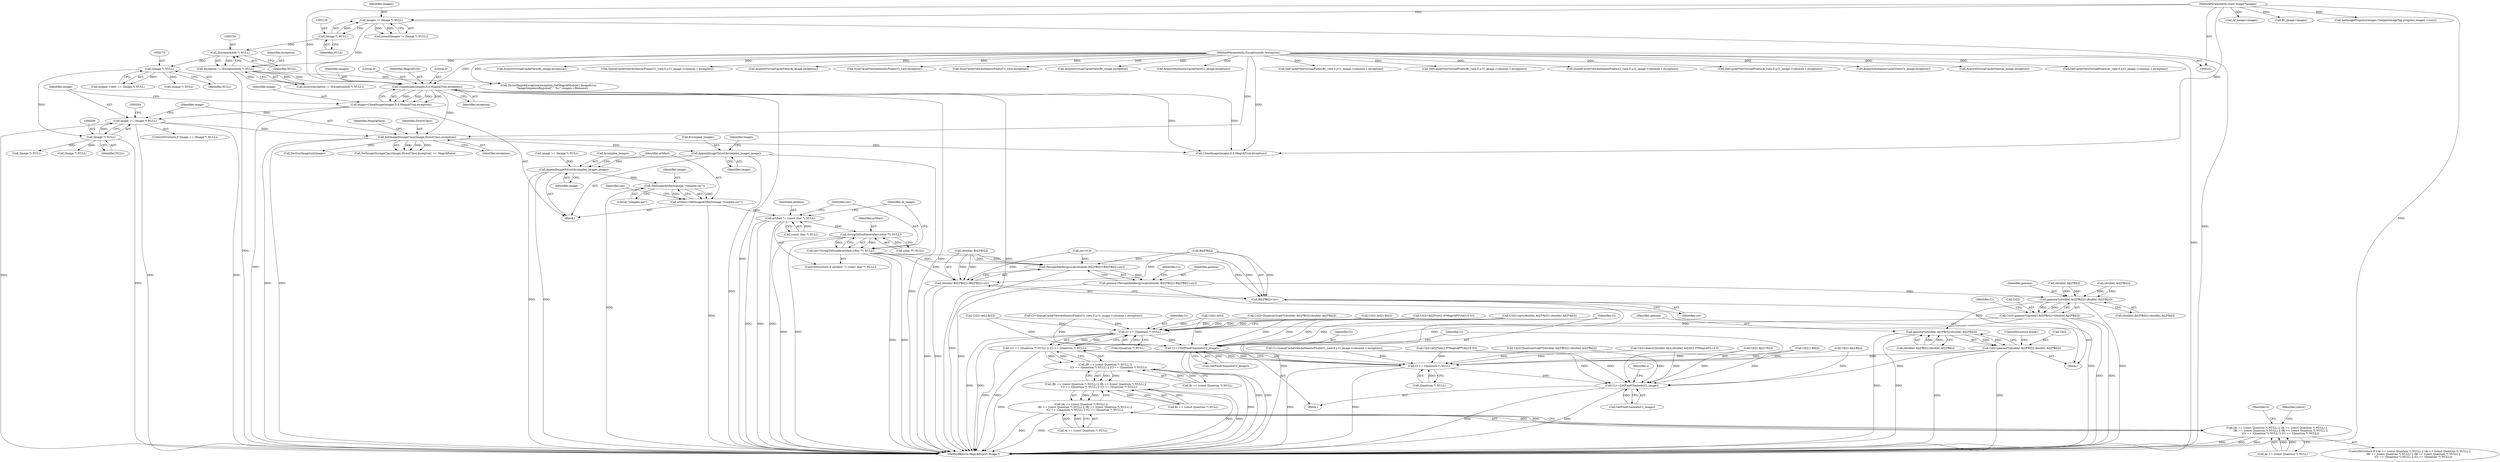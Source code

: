 digraph "0_ImageMagick6_61135001a625364e29bdce83832f043eebde7b5a@pointer" {
"1000228" [label="(Call,AppendImageToList(&complex_images,image))"];
"1000208" [label="(Call,SetImageStorageClass(image,DirectClass,exception))"];
"1000197" [label="(Call,image == (Image *) NULL)"];
"1000188" [label="(Call,image=CloneImage(images,0,0,MagickTrue,exception))"];
"1000190" [label="(Call,CloneImage(images,0,0,MagickTrue,exception))"];
"1000126" [label="(Call,images != (Image *) NULL)"];
"1000102" [label="(MethodParameterIn,const Image *images)"];
"1000128" [label="(Call,(Image *) NULL)"];
"1000153" [label="(Call,exception != (ExceptionInfo *) NULL)"];
"1000104" [label="(MethodParameterIn,ExceptionInfo *exception)"];
"1000155" [label="(Call,(ExceptionInfo *) NULL)"];
"1000199" [label="(Call,(Image *) NULL)"];
"1000169" [label="(Call,(Image *) NULL)"];
"1000253" [label="(Call,AppendImageToList(&complex_images,image))"];
"1000259" [label="(Call,GetImageArtifact(image,\"complex:snr\"))"];
"1000257" [label="(Call,artifact=GetImageArtifact(image,\"complex:snr\"))"];
"1000266" [label="(Call,artifact != (const char *) NULL)"];
"1000273" [label="(Call,StringToDouble(artifact,(char **) NULL))"];
"1000271" [label="(Call,snr=StringToDouble(artifact,(char **) NULL))"];
"1000586" [label="(Call,PerceptibleReciprocal((double) Br[i]*Br[i]+Bi[i]*Bi[i]+snr))"];
"1000584" [label="(Call,gamma=PerceptibleReciprocal((double) Br[i]*Br[i]+Bi[i]*Bi[i]+snr))"];
"1000610" [label="(Call,gamma*((double) Ar[i]*Br[i]+(double) Ai[i]*Bi[i]))"];
"1000606" [label="(Call,Cr[i]=gamma*((double) Ar[i]*Br[i]+(double) Ai[i]*Bi[i]))"];
"1000491" [label="(Call,Cr == (Quantum *) NULL)"];
"1000490" [label="(Call,(Cr == (Quantum *) NULL) || (Ci == (Quantum *) NULL))"];
"1000484" [label="(Call,(Bi == (const Quantum *) NULL) ||\n        (Cr == (Quantum *) NULL) || (Ci == (Quantum *) NULL))"];
"1000478" [label="(Call,(Br == (const Quantum *) NULL) || (Bi == (const Quantum *) NULL) ||\n        (Cr == (Quantum *) NULL) || (Ci == (Quantum *) NULL))"];
"1000472" [label="(Call,(Ai == (const Quantum *) NULL) || \n        (Br == (const Quantum *) NULL) || (Bi == (const Quantum *) NULL) ||\n        (Cr == (Quantum *) NULL) || (Ci == (Quantum *) NULL))"];
"1000466" [label="(Call,(Ar == (const Quantum *) NULL) || (Ai == (const Quantum *) NULL) || \n        (Br == (const Quantum *) NULL) || (Bi == (const Quantum *) NULL) ||\n        (Cr == (Quantum *) NULL) || (Ci == (Quantum *) NULL))"];
"1000838" [label="(Call,Cr+=GetPixelChannels(Cr_image))"];
"1000635" [label="(Call,gamma*((double) Ai[i]*Br[i]-(double) Ar[i]*Bi[i]))"];
"1000631" [label="(Call,Ci[i]=gamma*((double) Ai[i]*Br[i]-(double) Ar[i]*Bi[i]))"];
"1000496" [label="(Call,Ci == (Quantum *) NULL)"];
"1000842" [label="(Call,Ci+=GetPixelChannels(Ci_image))"];
"1000587" [label="(Call,(double) Br[i]*Br[i]+Bi[i]*Bi[i]+snr)"];
"1000597" [label="(Call,Bi[i]*Bi[i]+snr)"];
"1000423" [label="(Call,GetCacheViewVirtualPixels(Br_view,0,y,Cr_image->columns,1,exception))"];
"1000611" [label="(Identifier,gamma)"];
"1000263" [label="(Identifier,snr)"];
"1000274" [label="(Identifier,artifact)"];
"1000612" [label="(Call,(double) Ar[i]*Br[i]+(double) Ai[i]*Bi[i])"];
"1000598" [label="(Call,Bi[i]*Bi[i])"];
"1000272" [label="(Identifier,snr)"];
"1000191" [label="(Identifier,images)"];
"1000478" [label="(Call,(Br == (const Quantum *) NULL) || (Bi == (const Quantum *) NULL) ||\n        (Cr == (Quantum *) NULL) || (Ci == (Quantum *) NULL))"];
"1000707" [label="(Call,Cr[i]=QuantumScale*((double) Ar[i]*Br[i]-(double) Ai[i]*Bi[i]))"];
"1000257" [label="(Call,artifact=GetImageArtifact(image,\"complex:snr\"))"];
"1000484" [label="(Call,(Bi == (const Quantum *) NULL) ||\n        (Cr == (Quantum *) NULL) || (Ci == (Quantum *) NULL))"];
"1000498" [label="(Call,(Quantum *) NULL)"];
"1000199" [label="(Call,(Image *) NULL)"];
"1000266" [label="(Call,artifact != (const char *) NULL)"];
"1000490" [label="(Call,(Cr == (Quantum *) NULL) || (Ci == (Quantum *) NULL))"];
"1000192" [label="(Literal,0)"];
"1000125" [label="(Call,assert(images != (Image *) NULL))"];
"1000229" [label="(Call,&complex_images)"];
"1000584" [label="(Call,gamma=PerceptibleReciprocal((double) Br[i]*Br[i]+Bi[i]*Bi[i]+snr))"];
"1000656" [label="(ControlStructure,break;)"];
"1000165" [label="(Call,images->next == (Image *) NULL)"];
"1000473" [label="(Call,Ai == (const Quantum *) NULL)"];
"1000275" [label="(Call,(char **) NULL)"];
"1000605" [label="(Identifier,snr)"];
"1000154" [label="(Identifier,exception)"];
"1000254" [label="(Call,&complex_images)"];
"1000550" [label="(Call,Ci[i]=Ai[i]+Bi[i])"];
"1000196" [label="(ControlStructure,if (image == (Image *) NULL))"];
"1000278" [label="(Call,Ar_image=images)"];
"1000810" [label="(Call,Ci[i]=Ai[i]-Bi[i])"];
"1000582" [label="(Block,)"];
"1000587" [label="(Call,(double) Br[i]*Br[i]+Bi[i]*Bi[i]+snr)"];
"1000485" [label="(Call,Bi == (const Quantum *) NULL)"];
"1000843" [label="(Identifier,Ci)"];
"1000212" [label="(Identifier,MagickFalse)"];
"1000508" [label="(Identifier,x)"];
"1000479" [label="(Call,Br == (const Quantum *) NULL)"];
"1000840" [label="(Call,GetPixelChannels(Cr_image))"];
"1000228" [label="(Call,AppendImageToList(&complex_images,image))"];
"1000434" [label="(Call,GetCacheViewVirtualPixels(Bi_view,0,y,Cr_image->columns,1,exception))"];
"1000844" [label="(Call,GetPixelChannels(Ci_image))"];
"1000493" [label="(Call,(Quantum *) NULL)"];
"1000185" [label="(Call,(Image *) NULL)"];
"1000613" [label="(Call,(double) Ar[i]*Br[i])"];
"1000497" [label="(Identifier,Ci)"];
"1000518" [label="(Identifier,x)"];
"1000454" [label="(Call,Ci=QueueCacheViewAuthenticPixels(Ci_view,0,y,Ci_image->columns,1,exception))"];
"1000104" [label="(MethodParameterIn,ExceptionInfo *exception)"];
"1000732" [label="(Call,Ci[i]=QuantumScale*((double) Ai[i]*Br[i]+(double) Ar[i]*Bi[i]))"];
"1000261" [label="(Literal,\"complex:snr\")"];
"1000243" [label="(Call,(Image *) NULL)"];
"1000127" [label="(Identifier,images)"];
"1000636" [label="(Identifier,gamma)"];
"1000635" [label="(Call,gamma*((double) Ai[i]*Br[i]-(double) Ar[i]*Bi[i]))"];
"1000286" [label="(Call,Br_image=images)"];
"1000211" [label="(Identifier,exception)"];
"1000203" [label="(Call,(Image *) NULL)"];
"1000456" [label="(Call,QueueCacheViewAuthenticPixels(Ci_view,0,y,Ci_image->columns,1,exception))"];
"1000412" [label="(Call,GetCacheViewVirtualPixels(Ai_view,0,y,Cr_image->columns,1,exception))"];
"1000842" [label="(Call,Ci+=GetPixelChannels(Ci_image))"];
"1000363" [label="(Call,AcquireAuthenticCacheView(Cr_image,exception))"];
"1000572" [label="(Call,Ci[i]=(-Bi[i]))"];
"1000260" [label="(Identifier,image)"];
"1000503" [label="(Identifier,status)"];
"1000190" [label="(Call,CloneImage(images,0,0,MagickTrue,exception))"];
"1000878" [label="(Call,SetImageProgress(images,ComplexImageTag,progress,images->rows))"];
"1000588" [label="(Call,(double) Br[i]*Br[i])"];
"1000233" [label="(Identifier,image)"];
"1000597" [label="(Call,Bi[i]*Bi[i]+snr)"];
"1000343" [label="(Call,AcquireVirtualCacheView(Ar_image,exception))"];
"1000126" [label="(Call,images != (Image *) NULL)"];
"1000259" [label="(Call,GetImageArtifact(image,\"complex:snr\"))"];
"1000207" [label="(Call,SetImageStorageClass(image,DirectClass,exception) == MagickFalse)"];
"1000267" [label="(Identifier,artifact)"];
"1000231" [label="(Identifier,image)"];
"1000268" [label="(Call,(const char *) NULL)"];
"1000157" [label="(Identifier,NULL)"];
"1000401" [label="(Call,GetCacheViewVirtualPixels(Ar_view,0,y,Cr_image->columns,1,exception))"];
"1000128" [label="(Call,(Image *) NULL)"];
"1000492" [label="(Identifier,Cr)"];
"1000608" [label="(Identifier,Cr)"];
"1000201" [label="(Identifier,NULL)"];
"1000606" [label="(Call,Cr[i]=gamma*((double) Ar[i]*Br[i]+(double) Ai[i]*Bi[i]))"];
"1000279" [label="(Identifier,Ar_image)"];
"1000622" [label="(Call,(double) Ai[i]*Bi[i])"];
"1000130" [label="(Identifier,NULL)"];
"1000496" [label="(Call,Ci == (Quantum *) NULL)"];
"1000169" [label="(Call,(Image *) NULL)"];
"1000189" [label="(Identifier,image)"];
"1000565" [label="(Call,Cr[i]=Ar[i])"];
"1000209" [label="(Identifier,image)"];
"1000256" [label="(Identifier,image)"];
"1000188" [label="(Call,image=CloneImage(images,0,0,MagickTrue,exception))"];
"1000358" [label="(Call,AcquireVirtualCacheView(Bi_image,exception))"];
"1000445" [label="(Call,QueueCacheViewAuthenticPixels(Cr_view,0,y,Cr_image->columns,1,exception))"];
"1000926" [label="(MethodReturn,MagickExport Image *)"];
"1000348" [label="(Call,AcquireVirtualCacheView(Ai_image,exception))"];
"1000472" [label="(Call,(Ai == (const Quantum *) NULL) || \n        (Br == (const Quantum *) NULL) || (Bi == (const Quantum *) NULL) ||\n        (Cr == (Quantum *) NULL) || (Ci == (Quantum *) NULL))"];
"1000585" [label="(Identifier,gamma)"];
"1000443" [label="(Call,Cr=QueueCacheViewAuthenticPixels(Cr_view,0,y,Cr_image->columns,1,exception))"];
"1000466" [label="(Call,(Ar == (const Quantum *) NULL) || (Ai == (const Quantum *) NULL) || \n        (Br == (const Quantum *) NULL) || (Bi == (const Quantum *) NULL) ||\n        (Cr == (Quantum *) NULL) || (Ci == (Quantum *) NULL))"];
"1000519" [label="(Block,)"];
"1000195" [label="(Identifier,exception)"];
"1000778" [label="(Call,Ci[i]=Ar[i]*sin(2.0*MagickPI*(Ai[i]-0.5)))"];
"1000633" [label="(Identifier,Ci)"];
"1000467" [label="(Call,Ar == (const Quantum *) NULL)"];
"1000153" [label="(Call,exception != (ExceptionInfo *) NULL)"];
"1000253" [label="(Call,AppendImageToList(&complex_images,image))"];
"1000586" [label="(Call,PerceptibleReciprocal((double) Br[i]*Br[i]+Bi[i]*Bi[i]+snr))"];
"1000799" [label="(Call,Cr[i]=Ar[i]-Br[i])"];
"1000234" [label="(Call,CloneImage(images,0,0,MagickTrue,exception))"];
"1000683" [label="(Call,Ci[i]=atan2((double) Ai[i],(double) Ar[i])/(2.0*MagickPI)+0.5)"];
"1000839" [label="(Identifier,Cr)"];
"1000198" [label="(Identifier,image)"];
"1000491" [label="(Call,Cr == (Quantum *) NULL)"];
"1000197" [label="(Call,image == (Image *) NULL)"];
"1000273" [label="(Call,StringToDouble(artifact,(char **) NULL))"];
"1000539" [label="(Call,Cr[i]=Ar[i]+Br[i])"];
"1000607" [label="(Call,Cr[i])"];
"1000265" [label="(ControlStructure,if (artifact != (const char *) NULL))"];
"1000175" [label="(Call,ThrowMagickException(exception,GetMagickModule(),ImageError,\n        \"ImageSequenceRequired\",\"`%s'\",images->filename))"];
"1000155" [label="(Call,(ExceptionInfo *) NULL)"];
"1000194" [label="(Identifier,MagickTrue)"];
"1000271" [label="(Call,snr=StringToDouble(artifact,(char **) NULL))"];
"1000465" [label="(ControlStructure,if ((Ar == (const Quantum *) NULL) || (Ai == (const Quantum *) NULL) || \n        (Br == (const Quantum *) NULL) || (Bi == (const Quantum *) NULL) ||\n        (Cr == (Quantum *) NULL) || (Ci == (Quantum *) NULL)))"];
"1000760" [label="(Call,Cr[i]=Ar[i]*cos(2.0*MagickPI*(Ai[i]-0.5)))"];
"1000848" [label="(Call,SyncCacheViewAuthenticPixels(Ci_view,exception))"];
"1000216" [label="(Call,DestroyImageList(image))"];
"1000838" [label="(Call,Cr+=GetPixelChannels(Cr_image))"];
"1000857" [label="(Call,SyncCacheViewAuthenticPixels(Cr_view,exception))"];
"1000262" [label="(Call,snr=0.0)"];
"1000210" [label="(Identifier,DirectClass)"];
"1000258" [label="(Identifier,artifact)"];
"1000102" [label="(MethodParameterIn,const Image *images)"];
"1000632" [label="(Call,Ci[i])"];
"1000631" [label="(Call,Ci[i]=gamma*((double) Ai[i]*Br[i]-(double) Ar[i]*Bi[i]))"];
"1000241" [label="(Call,image == (Image *) NULL)"];
"1000208" [label="(Call,SetImageStorageClass(image,DirectClass,exception))"];
"1000637" [label="(Call,(double) Ai[i]*Br[i]-(double) Ar[i]*Bi[i])"];
"1000105" [label="(Block,)"];
"1000193" [label="(Literal,0)"];
"1000152" [label="(Call,assert(exception != (ExceptionInfo *) NULL))"];
"1000353" [label="(Call,AcquireVirtualCacheView(Br_image,exception))"];
"1000171" [label="(Identifier,NULL)"];
"1000610" [label="(Call,gamma*((double) Ar[i]*Br[i]+(double) Ai[i]*Bi[i]))"];
"1000368" [label="(Call,AcquireAuthenticCacheView(Ci_image,exception))"];
"1000659" [label="(Call,Cr[i]=sqrt((double) Ar[i]*Ar[i]+(double) Ai[i]*Ai[i]))"];
"1000228" -> "1000105"  [label="AST: "];
"1000228" -> "1000231"  [label="CFG: "];
"1000229" -> "1000228"  [label="AST: "];
"1000231" -> "1000228"  [label="AST: "];
"1000233" -> "1000228"  [label="CFG: "];
"1000228" -> "1000926"  [label="DDG: "];
"1000228" -> "1000926"  [label="DDG: "];
"1000208" -> "1000228"  [label="DDG: "];
"1000228" -> "1000253"  [label="DDG: "];
"1000208" -> "1000207"  [label="AST: "];
"1000208" -> "1000211"  [label="CFG: "];
"1000209" -> "1000208"  [label="AST: "];
"1000210" -> "1000208"  [label="AST: "];
"1000211" -> "1000208"  [label="AST: "];
"1000212" -> "1000208"  [label="CFG: "];
"1000208" -> "1000926"  [label="DDG: "];
"1000208" -> "1000926"  [label="DDG: "];
"1000208" -> "1000207"  [label="DDG: "];
"1000208" -> "1000207"  [label="DDG: "];
"1000208" -> "1000207"  [label="DDG: "];
"1000197" -> "1000208"  [label="DDG: "];
"1000190" -> "1000208"  [label="DDG: "];
"1000104" -> "1000208"  [label="DDG: "];
"1000208" -> "1000216"  [label="DDG: "];
"1000208" -> "1000234"  [label="DDG: "];
"1000197" -> "1000196"  [label="AST: "];
"1000197" -> "1000199"  [label="CFG: "];
"1000198" -> "1000197"  [label="AST: "];
"1000199" -> "1000197"  [label="AST: "];
"1000204" -> "1000197"  [label="CFG: "];
"1000209" -> "1000197"  [label="CFG: "];
"1000197" -> "1000926"  [label="DDG: "];
"1000197" -> "1000926"  [label="DDG: "];
"1000197" -> "1000926"  [label="DDG: "];
"1000188" -> "1000197"  [label="DDG: "];
"1000199" -> "1000197"  [label="DDG: "];
"1000188" -> "1000105"  [label="AST: "];
"1000188" -> "1000190"  [label="CFG: "];
"1000189" -> "1000188"  [label="AST: "];
"1000190" -> "1000188"  [label="AST: "];
"1000198" -> "1000188"  [label="CFG: "];
"1000188" -> "1000926"  [label="DDG: "];
"1000190" -> "1000188"  [label="DDG: "];
"1000190" -> "1000188"  [label="DDG: "];
"1000190" -> "1000188"  [label="DDG: "];
"1000190" -> "1000188"  [label="DDG: "];
"1000190" -> "1000195"  [label="CFG: "];
"1000191" -> "1000190"  [label="AST: "];
"1000192" -> "1000190"  [label="AST: "];
"1000193" -> "1000190"  [label="AST: "];
"1000194" -> "1000190"  [label="AST: "];
"1000195" -> "1000190"  [label="AST: "];
"1000190" -> "1000926"  [label="DDG: "];
"1000190" -> "1000926"  [label="DDG: "];
"1000190" -> "1000926"  [label="DDG: "];
"1000126" -> "1000190"  [label="DDG: "];
"1000102" -> "1000190"  [label="DDG: "];
"1000153" -> "1000190"  [label="DDG: "];
"1000104" -> "1000190"  [label="DDG: "];
"1000190" -> "1000234"  [label="DDG: "];
"1000190" -> "1000234"  [label="DDG: "];
"1000126" -> "1000125"  [label="AST: "];
"1000126" -> "1000128"  [label="CFG: "];
"1000127" -> "1000126"  [label="AST: "];
"1000128" -> "1000126"  [label="AST: "];
"1000125" -> "1000126"  [label="CFG: "];
"1000126" -> "1000926"  [label="DDG: "];
"1000126" -> "1000125"  [label="DDG: "];
"1000126" -> "1000125"  [label="DDG: "];
"1000102" -> "1000126"  [label="DDG: "];
"1000128" -> "1000126"  [label="DDG: "];
"1000102" -> "1000101"  [label="AST: "];
"1000102" -> "1000926"  [label="DDG: "];
"1000102" -> "1000234"  [label="DDG: "];
"1000102" -> "1000278"  [label="DDG: "];
"1000102" -> "1000286"  [label="DDG: "];
"1000102" -> "1000878"  [label="DDG: "];
"1000128" -> "1000130"  [label="CFG: "];
"1000129" -> "1000128"  [label="AST: "];
"1000130" -> "1000128"  [label="AST: "];
"1000128" -> "1000155"  [label="DDG: "];
"1000153" -> "1000152"  [label="AST: "];
"1000153" -> "1000155"  [label="CFG: "];
"1000154" -> "1000153"  [label="AST: "];
"1000155" -> "1000153"  [label="AST: "];
"1000152" -> "1000153"  [label="CFG: "];
"1000153" -> "1000926"  [label="DDG: "];
"1000153" -> "1000152"  [label="DDG: "];
"1000153" -> "1000152"  [label="DDG: "];
"1000104" -> "1000153"  [label="DDG: "];
"1000155" -> "1000153"  [label="DDG: "];
"1000153" -> "1000175"  [label="DDG: "];
"1000104" -> "1000101"  [label="AST: "];
"1000104" -> "1000926"  [label="DDG: "];
"1000104" -> "1000175"  [label="DDG: "];
"1000104" -> "1000234"  [label="DDG: "];
"1000104" -> "1000343"  [label="DDG: "];
"1000104" -> "1000348"  [label="DDG: "];
"1000104" -> "1000353"  [label="DDG: "];
"1000104" -> "1000358"  [label="DDG: "];
"1000104" -> "1000363"  [label="DDG: "];
"1000104" -> "1000368"  [label="DDG: "];
"1000104" -> "1000401"  [label="DDG: "];
"1000104" -> "1000412"  [label="DDG: "];
"1000104" -> "1000423"  [label="DDG: "];
"1000104" -> "1000434"  [label="DDG: "];
"1000104" -> "1000445"  [label="DDG: "];
"1000104" -> "1000456"  [label="DDG: "];
"1000104" -> "1000848"  [label="DDG: "];
"1000104" -> "1000857"  [label="DDG: "];
"1000155" -> "1000157"  [label="CFG: "];
"1000156" -> "1000155"  [label="AST: "];
"1000157" -> "1000155"  [label="AST: "];
"1000155" -> "1000169"  [label="DDG: "];
"1000199" -> "1000201"  [label="CFG: "];
"1000200" -> "1000199"  [label="AST: "];
"1000201" -> "1000199"  [label="AST: "];
"1000199" -> "1000926"  [label="DDG: "];
"1000169" -> "1000199"  [label="DDG: "];
"1000199" -> "1000203"  [label="DDG: "];
"1000199" -> "1000243"  [label="DDG: "];
"1000169" -> "1000165"  [label="AST: "];
"1000169" -> "1000171"  [label="CFG: "];
"1000170" -> "1000169"  [label="AST: "];
"1000171" -> "1000169"  [label="AST: "];
"1000165" -> "1000169"  [label="CFG: "];
"1000169" -> "1000165"  [label="DDG: "];
"1000169" -> "1000185"  [label="DDG: "];
"1000253" -> "1000105"  [label="AST: "];
"1000253" -> "1000256"  [label="CFG: "];
"1000254" -> "1000253"  [label="AST: "];
"1000256" -> "1000253"  [label="AST: "];
"1000258" -> "1000253"  [label="CFG: "];
"1000253" -> "1000926"  [label="DDG: "];
"1000253" -> "1000926"  [label="DDG: "];
"1000241" -> "1000253"  [label="DDG: "];
"1000253" -> "1000259"  [label="DDG: "];
"1000259" -> "1000257"  [label="AST: "];
"1000259" -> "1000261"  [label="CFG: "];
"1000260" -> "1000259"  [label="AST: "];
"1000261" -> "1000259"  [label="AST: "];
"1000257" -> "1000259"  [label="CFG: "];
"1000259" -> "1000926"  [label="DDG: "];
"1000259" -> "1000257"  [label="DDG: "];
"1000259" -> "1000257"  [label="DDG: "];
"1000257" -> "1000105"  [label="AST: "];
"1000258" -> "1000257"  [label="AST: "];
"1000263" -> "1000257"  [label="CFG: "];
"1000257" -> "1000926"  [label="DDG: "];
"1000257" -> "1000266"  [label="DDG: "];
"1000266" -> "1000265"  [label="AST: "];
"1000266" -> "1000268"  [label="CFG: "];
"1000267" -> "1000266"  [label="AST: "];
"1000268" -> "1000266"  [label="AST: "];
"1000272" -> "1000266"  [label="CFG: "];
"1000279" -> "1000266"  [label="CFG: "];
"1000266" -> "1000926"  [label="DDG: "];
"1000266" -> "1000926"  [label="DDG: "];
"1000266" -> "1000926"  [label="DDG: "];
"1000268" -> "1000266"  [label="DDG: "];
"1000266" -> "1000273"  [label="DDG: "];
"1000273" -> "1000271"  [label="AST: "];
"1000273" -> "1000275"  [label="CFG: "];
"1000274" -> "1000273"  [label="AST: "];
"1000275" -> "1000273"  [label="AST: "];
"1000271" -> "1000273"  [label="CFG: "];
"1000273" -> "1000926"  [label="DDG: "];
"1000273" -> "1000926"  [label="DDG: "];
"1000273" -> "1000271"  [label="DDG: "];
"1000273" -> "1000271"  [label="DDG: "];
"1000275" -> "1000273"  [label="DDG: "];
"1000271" -> "1000265"  [label="AST: "];
"1000272" -> "1000271"  [label="AST: "];
"1000279" -> "1000271"  [label="CFG: "];
"1000271" -> "1000926"  [label="DDG: "];
"1000271" -> "1000926"  [label="DDG: "];
"1000271" -> "1000586"  [label="DDG: "];
"1000271" -> "1000587"  [label="DDG: "];
"1000271" -> "1000597"  [label="DDG: "];
"1000586" -> "1000584"  [label="AST: "];
"1000586" -> "1000587"  [label="CFG: "];
"1000587" -> "1000586"  [label="AST: "];
"1000584" -> "1000586"  [label="CFG: "];
"1000586" -> "1000926"  [label="DDG: "];
"1000586" -> "1000584"  [label="DDG: "];
"1000588" -> "1000586"  [label="DDG: "];
"1000588" -> "1000586"  [label="DDG: "];
"1000598" -> "1000586"  [label="DDG: "];
"1000262" -> "1000586"  [label="DDG: "];
"1000584" -> "1000582"  [label="AST: "];
"1000585" -> "1000584"  [label="AST: "];
"1000608" -> "1000584"  [label="CFG: "];
"1000584" -> "1000926"  [label="DDG: "];
"1000584" -> "1000610"  [label="DDG: "];
"1000610" -> "1000606"  [label="AST: "];
"1000610" -> "1000612"  [label="CFG: "];
"1000611" -> "1000610"  [label="AST: "];
"1000612" -> "1000610"  [label="AST: "];
"1000606" -> "1000610"  [label="CFG: "];
"1000610" -> "1000926"  [label="DDG: "];
"1000610" -> "1000606"  [label="DDG: "];
"1000610" -> "1000606"  [label="DDG: "];
"1000613" -> "1000610"  [label="DDG: "];
"1000613" -> "1000610"  [label="DDG: "];
"1000622" -> "1000610"  [label="DDG: "];
"1000622" -> "1000610"  [label="DDG: "];
"1000610" -> "1000635"  [label="DDG: "];
"1000606" -> "1000582"  [label="AST: "];
"1000607" -> "1000606"  [label="AST: "];
"1000633" -> "1000606"  [label="CFG: "];
"1000606" -> "1000926"  [label="DDG: "];
"1000606" -> "1000926"  [label="DDG: "];
"1000606" -> "1000491"  [label="DDG: "];
"1000606" -> "1000838"  [label="DDG: "];
"1000491" -> "1000490"  [label="AST: "];
"1000491" -> "1000493"  [label="CFG: "];
"1000492" -> "1000491"  [label="AST: "];
"1000493" -> "1000491"  [label="AST: "];
"1000497" -> "1000491"  [label="CFG: "];
"1000490" -> "1000491"  [label="CFG: "];
"1000491" -> "1000926"  [label="DDG: "];
"1000491" -> "1000926"  [label="DDG: "];
"1000491" -> "1000490"  [label="DDG: "];
"1000491" -> "1000490"  [label="DDG: "];
"1000659" -> "1000491"  [label="DDG: "];
"1000707" -> "1000491"  [label="DDG: "];
"1000565" -> "1000491"  [label="DDG: "];
"1000799" -> "1000491"  [label="DDG: "];
"1000760" -> "1000491"  [label="DDG: "];
"1000443" -> "1000491"  [label="DDG: "];
"1000539" -> "1000491"  [label="DDG: "];
"1000493" -> "1000491"  [label="DDG: "];
"1000491" -> "1000838"  [label="DDG: "];
"1000490" -> "1000484"  [label="AST: "];
"1000490" -> "1000496"  [label="CFG: "];
"1000496" -> "1000490"  [label="AST: "];
"1000484" -> "1000490"  [label="CFG: "];
"1000490" -> "1000926"  [label="DDG: "];
"1000490" -> "1000926"  [label="DDG: "];
"1000490" -> "1000484"  [label="DDG: "];
"1000490" -> "1000484"  [label="DDG: "];
"1000496" -> "1000490"  [label="DDG: "];
"1000496" -> "1000490"  [label="DDG: "];
"1000484" -> "1000478"  [label="AST: "];
"1000484" -> "1000485"  [label="CFG: "];
"1000485" -> "1000484"  [label="AST: "];
"1000478" -> "1000484"  [label="CFG: "];
"1000484" -> "1000926"  [label="DDG: "];
"1000484" -> "1000926"  [label="DDG: "];
"1000484" -> "1000478"  [label="DDG: "];
"1000484" -> "1000478"  [label="DDG: "];
"1000485" -> "1000484"  [label="DDG: "];
"1000485" -> "1000484"  [label="DDG: "];
"1000478" -> "1000472"  [label="AST: "];
"1000478" -> "1000479"  [label="CFG: "];
"1000479" -> "1000478"  [label="AST: "];
"1000472" -> "1000478"  [label="CFG: "];
"1000478" -> "1000926"  [label="DDG: "];
"1000478" -> "1000926"  [label="DDG: "];
"1000478" -> "1000472"  [label="DDG: "];
"1000478" -> "1000472"  [label="DDG: "];
"1000479" -> "1000478"  [label="DDG: "];
"1000479" -> "1000478"  [label="DDG: "];
"1000472" -> "1000466"  [label="AST: "];
"1000472" -> "1000473"  [label="CFG: "];
"1000473" -> "1000472"  [label="AST: "];
"1000466" -> "1000472"  [label="CFG: "];
"1000472" -> "1000926"  [label="DDG: "];
"1000472" -> "1000926"  [label="DDG: "];
"1000472" -> "1000466"  [label="DDG: "];
"1000472" -> "1000466"  [label="DDG: "];
"1000473" -> "1000472"  [label="DDG: "];
"1000473" -> "1000472"  [label="DDG: "];
"1000466" -> "1000465"  [label="AST: "];
"1000466" -> "1000467"  [label="CFG: "];
"1000467" -> "1000466"  [label="AST: "];
"1000503" -> "1000466"  [label="CFG: "];
"1000508" -> "1000466"  [label="CFG: "];
"1000466" -> "1000926"  [label="DDG: "];
"1000466" -> "1000926"  [label="DDG: "];
"1000466" -> "1000926"  [label="DDG: "];
"1000467" -> "1000466"  [label="DDG: "];
"1000467" -> "1000466"  [label="DDG: "];
"1000838" -> "1000519"  [label="AST: "];
"1000838" -> "1000840"  [label="CFG: "];
"1000839" -> "1000838"  [label="AST: "];
"1000840" -> "1000838"  [label="AST: "];
"1000843" -> "1000838"  [label="CFG: "];
"1000838" -> "1000926"  [label="DDG: "];
"1000838" -> "1000926"  [label="DDG: "];
"1000840" -> "1000838"  [label="DDG: "];
"1000659" -> "1000838"  [label="DDG: "];
"1000707" -> "1000838"  [label="DDG: "];
"1000565" -> "1000838"  [label="DDG: "];
"1000799" -> "1000838"  [label="DDG: "];
"1000760" -> "1000838"  [label="DDG: "];
"1000443" -> "1000838"  [label="DDG: "];
"1000539" -> "1000838"  [label="DDG: "];
"1000635" -> "1000631"  [label="AST: "];
"1000635" -> "1000637"  [label="CFG: "];
"1000636" -> "1000635"  [label="AST: "];
"1000637" -> "1000635"  [label="AST: "];
"1000631" -> "1000635"  [label="CFG: "];
"1000635" -> "1000926"  [label="DDG: "];
"1000635" -> "1000926"  [label="DDG: "];
"1000635" -> "1000631"  [label="DDG: "];
"1000635" -> "1000631"  [label="DDG: "];
"1000637" -> "1000635"  [label="DDG: "];
"1000637" -> "1000635"  [label="DDG: "];
"1000631" -> "1000582"  [label="AST: "];
"1000632" -> "1000631"  [label="AST: "];
"1000656" -> "1000631"  [label="CFG: "];
"1000631" -> "1000926"  [label="DDG: "];
"1000631" -> "1000926"  [label="DDG: "];
"1000631" -> "1000496"  [label="DDG: "];
"1000631" -> "1000842"  [label="DDG: "];
"1000496" -> "1000498"  [label="CFG: "];
"1000497" -> "1000496"  [label="AST: "];
"1000498" -> "1000496"  [label="AST: "];
"1000496" -> "1000926"  [label="DDG: "];
"1000496" -> "1000926"  [label="DDG: "];
"1000454" -> "1000496"  [label="DDG: "];
"1000683" -> "1000496"  [label="DDG: "];
"1000550" -> "1000496"  [label="DDG: "];
"1000810" -> "1000496"  [label="DDG: "];
"1000572" -> "1000496"  [label="DDG: "];
"1000778" -> "1000496"  [label="DDG: "];
"1000732" -> "1000496"  [label="DDG: "];
"1000498" -> "1000496"  [label="DDG: "];
"1000496" -> "1000842"  [label="DDG: "];
"1000842" -> "1000519"  [label="AST: "];
"1000842" -> "1000844"  [label="CFG: "];
"1000843" -> "1000842"  [label="AST: "];
"1000844" -> "1000842"  [label="AST: "];
"1000518" -> "1000842"  [label="CFG: "];
"1000842" -> "1000926"  [label="DDG: "];
"1000842" -> "1000926"  [label="DDG: "];
"1000844" -> "1000842"  [label="DDG: "];
"1000454" -> "1000842"  [label="DDG: "];
"1000550" -> "1000842"  [label="DDG: "];
"1000810" -> "1000842"  [label="DDG: "];
"1000572" -> "1000842"  [label="DDG: "];
"1000778" -> "1000842"  [label="DDG: "];
"1000732" -> "1000842"  [label="DDG: "];
"1000683" -> "1000842"  [label="DDG: "];
"1000587" -> "1000597"  [label="CFG: "];
"1000588" -> "1000587"  [label="AST: "];
"1000597" -> "1000587"  [label="AST: "];
"1000587" -> "1000926"  [label="DDG: "];
"1000587" -> "1000926"  [label="DDG: "];
"1000588" -> "1000587"  [label="DDG: "];
"1000588" -> "1000587"  [label="DDG: "];
"1000598" -> "1000587"  [label="DDG: "];
"1000262" -> "1000587"  [label="DDG: "];
"1000597" -> "1000605"  [label="CFG: "];
"1000598" -> "1000597"  [label="AST: "];
"1000605" -> "1000597"  [label="AST: "];
"1000597" -> "1000926"  [label="DDG: "];
"1000597" -> "1000926"  [label="DDG: "];
"1000598" -> "1000597"  [label="DDG: "];
"1000262" -> "1000597"  [label="DDG: "];
}
